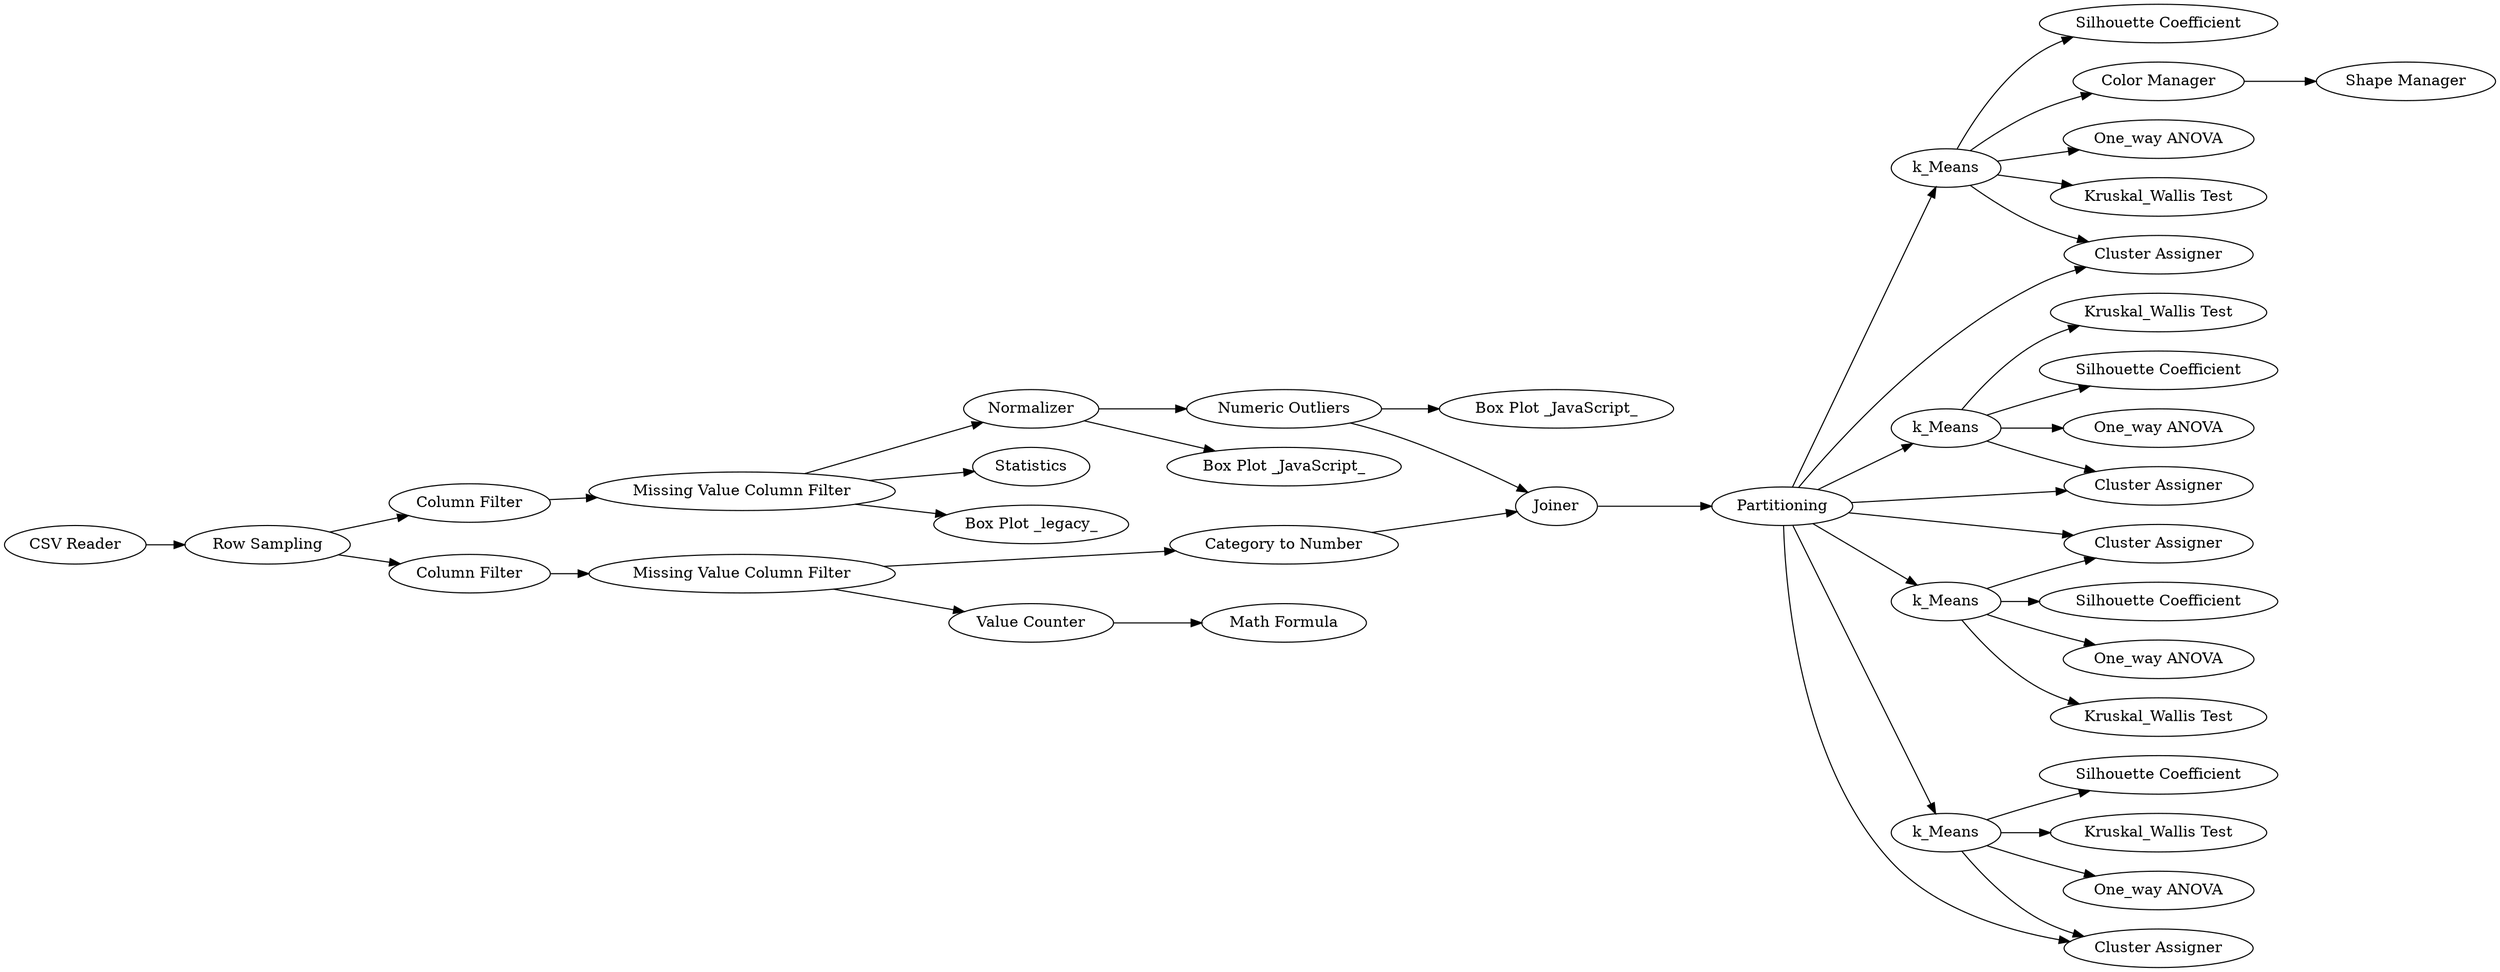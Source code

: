 digraph {
	12 -> 44
	15 -> 14
	35 -> 7
	38 -> 8
	24 -> 42
	15 -> 18
	42 -> 43
	39 -> 40
	7 -> 24
	13 -> 18
	15 -> 13
	13 -> 46
	11 -> 45
	5 -> 48
	11 -> 17
	25 -> 26
	14 -> 52
	13 -> 31
	15 -> 19
	14 -> 47
	11 -> 50
	15 -> 16
	12 -> 25
	15 -> 17
	42 -> 8
	13 -> 51
	15 -> 12
	15 -> 11
	12 -> 16
	48 -> 34
	48 -> 35
	6 -> 38
	34 -> 6
	14 -> 32
	7 -> 9
	8 -> 15
	12 -> 29
	24 -> 41
	12 -> 49
	7 -> 23
	11 -> 30
	6 -> 39
	14 -> 19
	7 [label="Missing Value Column Filter"]
	9 [label=Statistics]
	52 [label="Kruskal_Wallis Test"]
	18 [label="Cluster Assigner"]
	26 [label="Shape Manager"]
	8 [label=Joiner]
	32 [label="One_way ANOVA"]
	17 [label="Cluster Assigner"]
	19 [label="Cluster Assigner"]
	24 [label=Normalizer]
	49 [label="Kruskal_Wallis Test"]
	41 [label="Box Plot _JavaScript_"]
	31 [label="One_way ANOVA"]
	51 [label="Kruskal_Wallis Test"]
	6 [label="Missing Value Column Filter"]
	15 [label=Partitioning]
	25 [label="Color Manager"]
	12 [label=k_Means]
	16 [label="Cluster Assigner"]
	48 [label="Row Sampling"]
	50 [label="Kruskal_Wallis Test"]
	42 [label="Numeric Outliers"]
	23 [label="Box Plot _legacy_"]
	11 [label=k_Means]
	47 [label="Silhouette Coefficient"]
	14 [label=k_Means]
	38 [label="Category to Number"]
	5 [label="CSV Reader"]
	13 [label=k_Means]
	35 [label="Column Filter"]
	44 [label="Silhouette Coefficient"]
	34 [label="Column Filter"]
	43 [label="Box Plot _JavaScript_"]
	29 [label="One_way ANOVA"]
	46 [label="Silhouette Coefficient"]
	40 [label="Math Formula"]
	39 [label="Value Counter"]
	30 [label="One_way ANOVA"]
	45 [label="Silhouette Coefficient"]
	rankdir=LR
}
